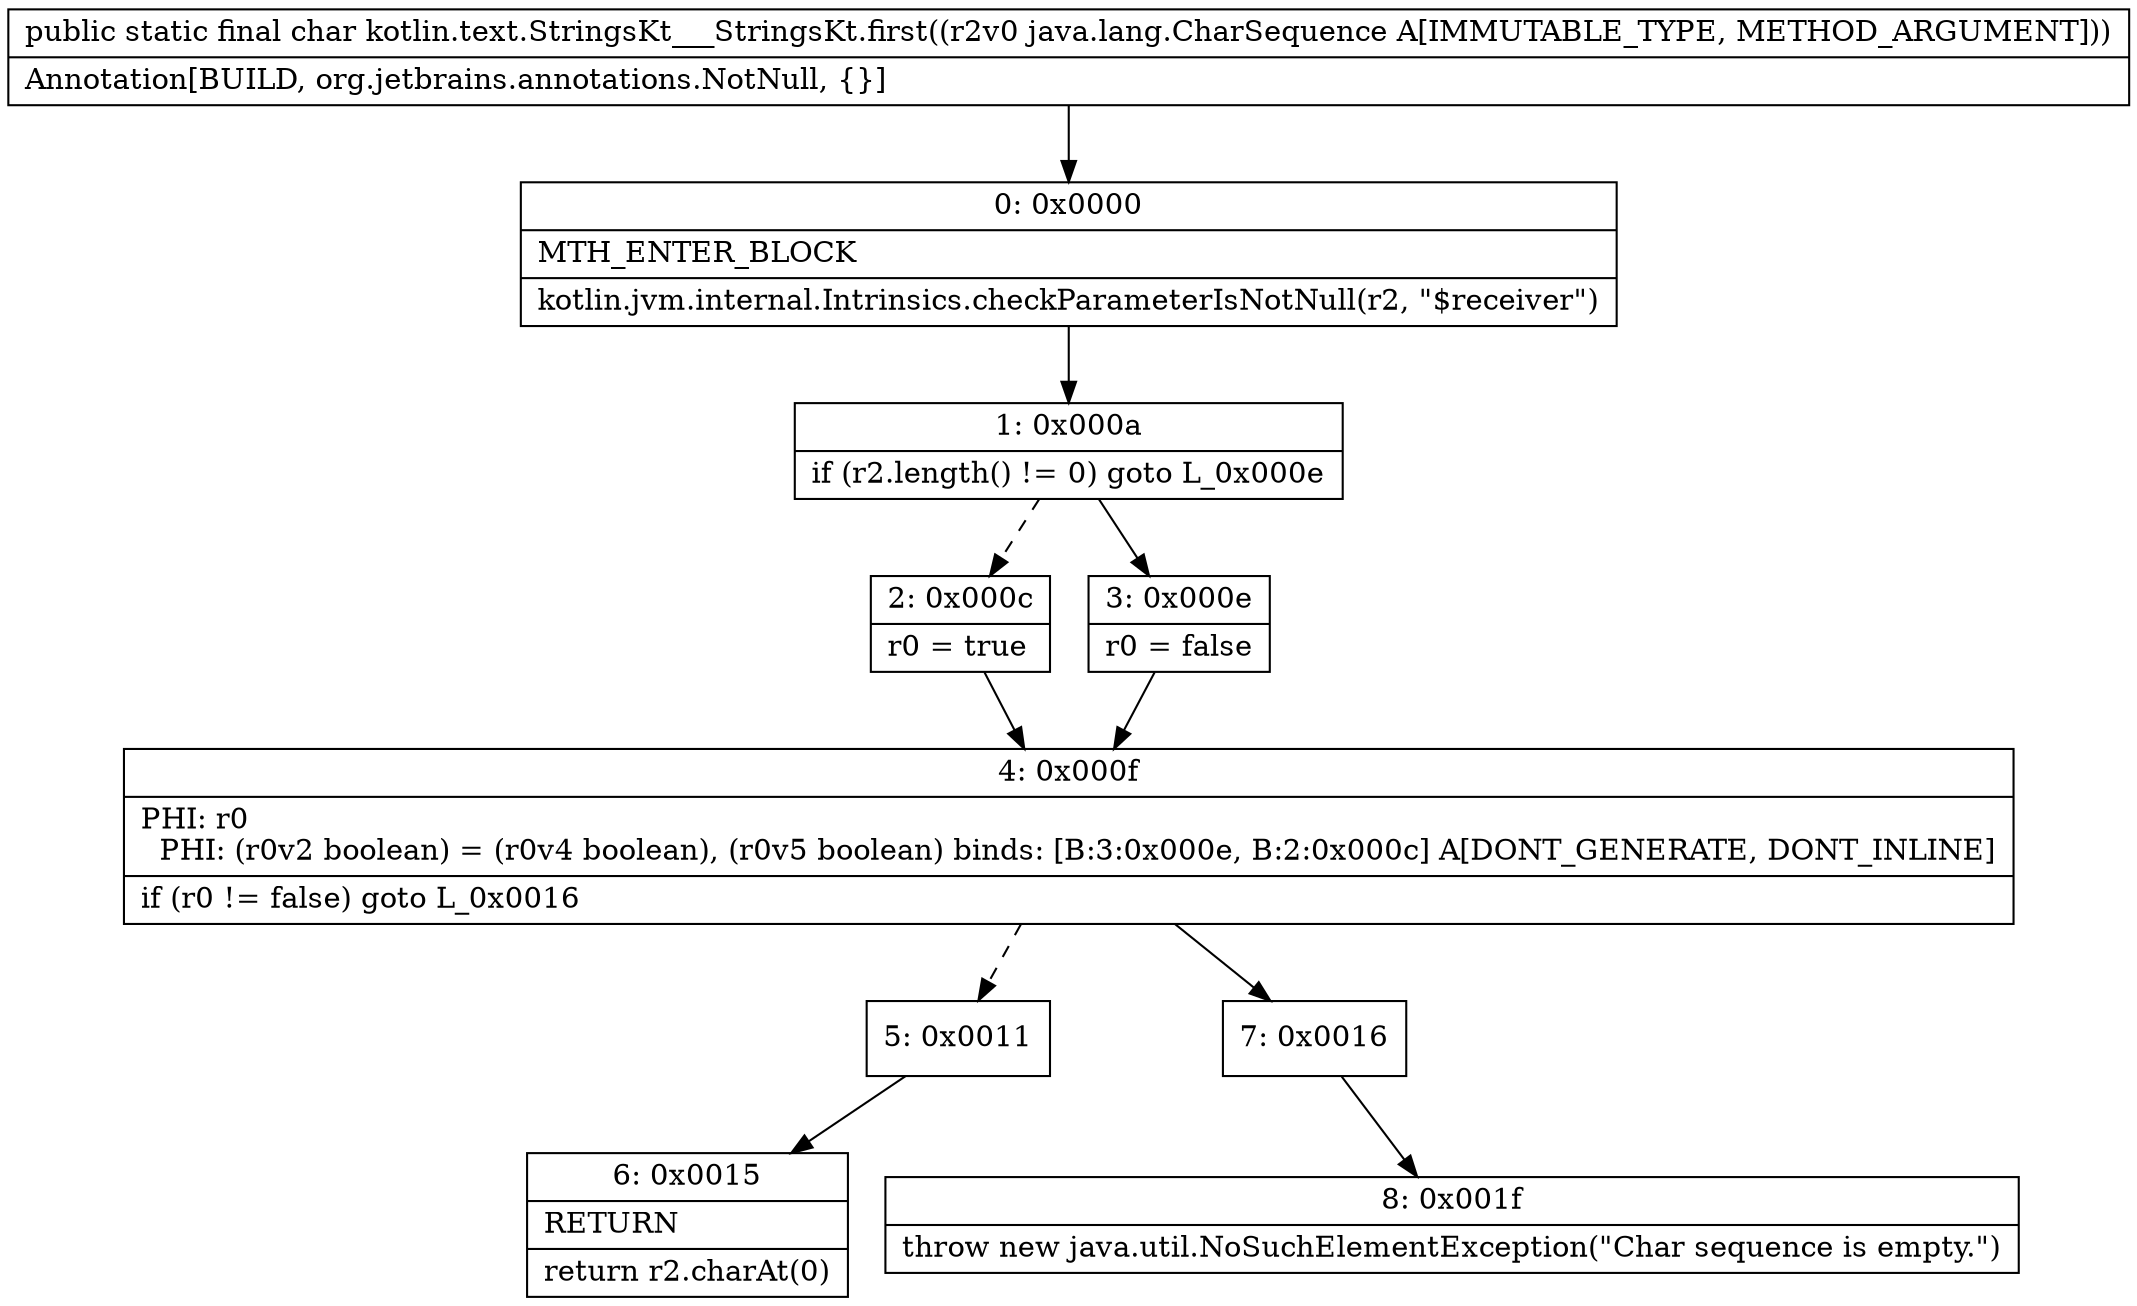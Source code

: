 digraph "CFG forkotlin.text.StringsKt___StringsKt.first(Ljava\/lang\/CharSequence;)C" {
Node_0 [shape=record,label="{0\:\ 0x0000|MTH_ENTER_BLOCK\l|kotlin.jvm.internal.Intrinsics.checkParameterIsNotNull(r2, \"$receiver\")\l}"];
Node_1 [shape=record,label="{1\:\ 0x000a|if (r2.length() != 0) goto L_0x000e\l}"];
Node_2 [shape=record,label="{2\:\ 0x000c|r0 = true\l}"];
Node_3 [shape=record,label="{3\:\ 0x000e|r0 = false\l}"];
Node_4 [shape=record,label="{4\:\ 0x000f|PHI: r0 \l  PHI: (r0v2 boolean) = (r0v4 boolean), (r0v5 boolean) binds: [B:3:0x000e, B:2:0x000c] A[DONT_GENERATE, DONT_INLINE]\l|if (r0 != false) goto L_0x0016\l}"];
Node_5 [shape=record,label="{5\:\ 0x0011}"];
Node_6 [shape=record,label="{6\:\ 0x0015|RETURN\l|return r2.charAt(0)\l}"];
Node_7 [shape=record,label="{7\:\ 0x0016}"];
Node_8 [shape=record,label="{8\:\ 0x001f|throw new java.util.NoSuchElementException(\"Char sequence is empty.\")\l}"];
MethodNode[shape=record,label="{public static final char kotlin.text.StringsKt___StringsKt.first((r2v0 java.lang.CharSequence A[IMMUTABLE_TYPE, METHOD_ARGUMENT]))  | Annotation[BUILD, org.jetbrains.annotations.NotNull, \{\}]\l}"];
MethodNode -> Node_0;
Node_0 -> Node_1;
Node_1 -> Node_2[style=dashed];
Node_1 -> Node_3;
Node_2 -> Node_4;
Node_3 -> Node_4;
Node_4 -> Node_5[style=dashed];
Node_4 -> Node_7;
Node_5 -> Node_6;
Node_7 -> Node_8;
}

